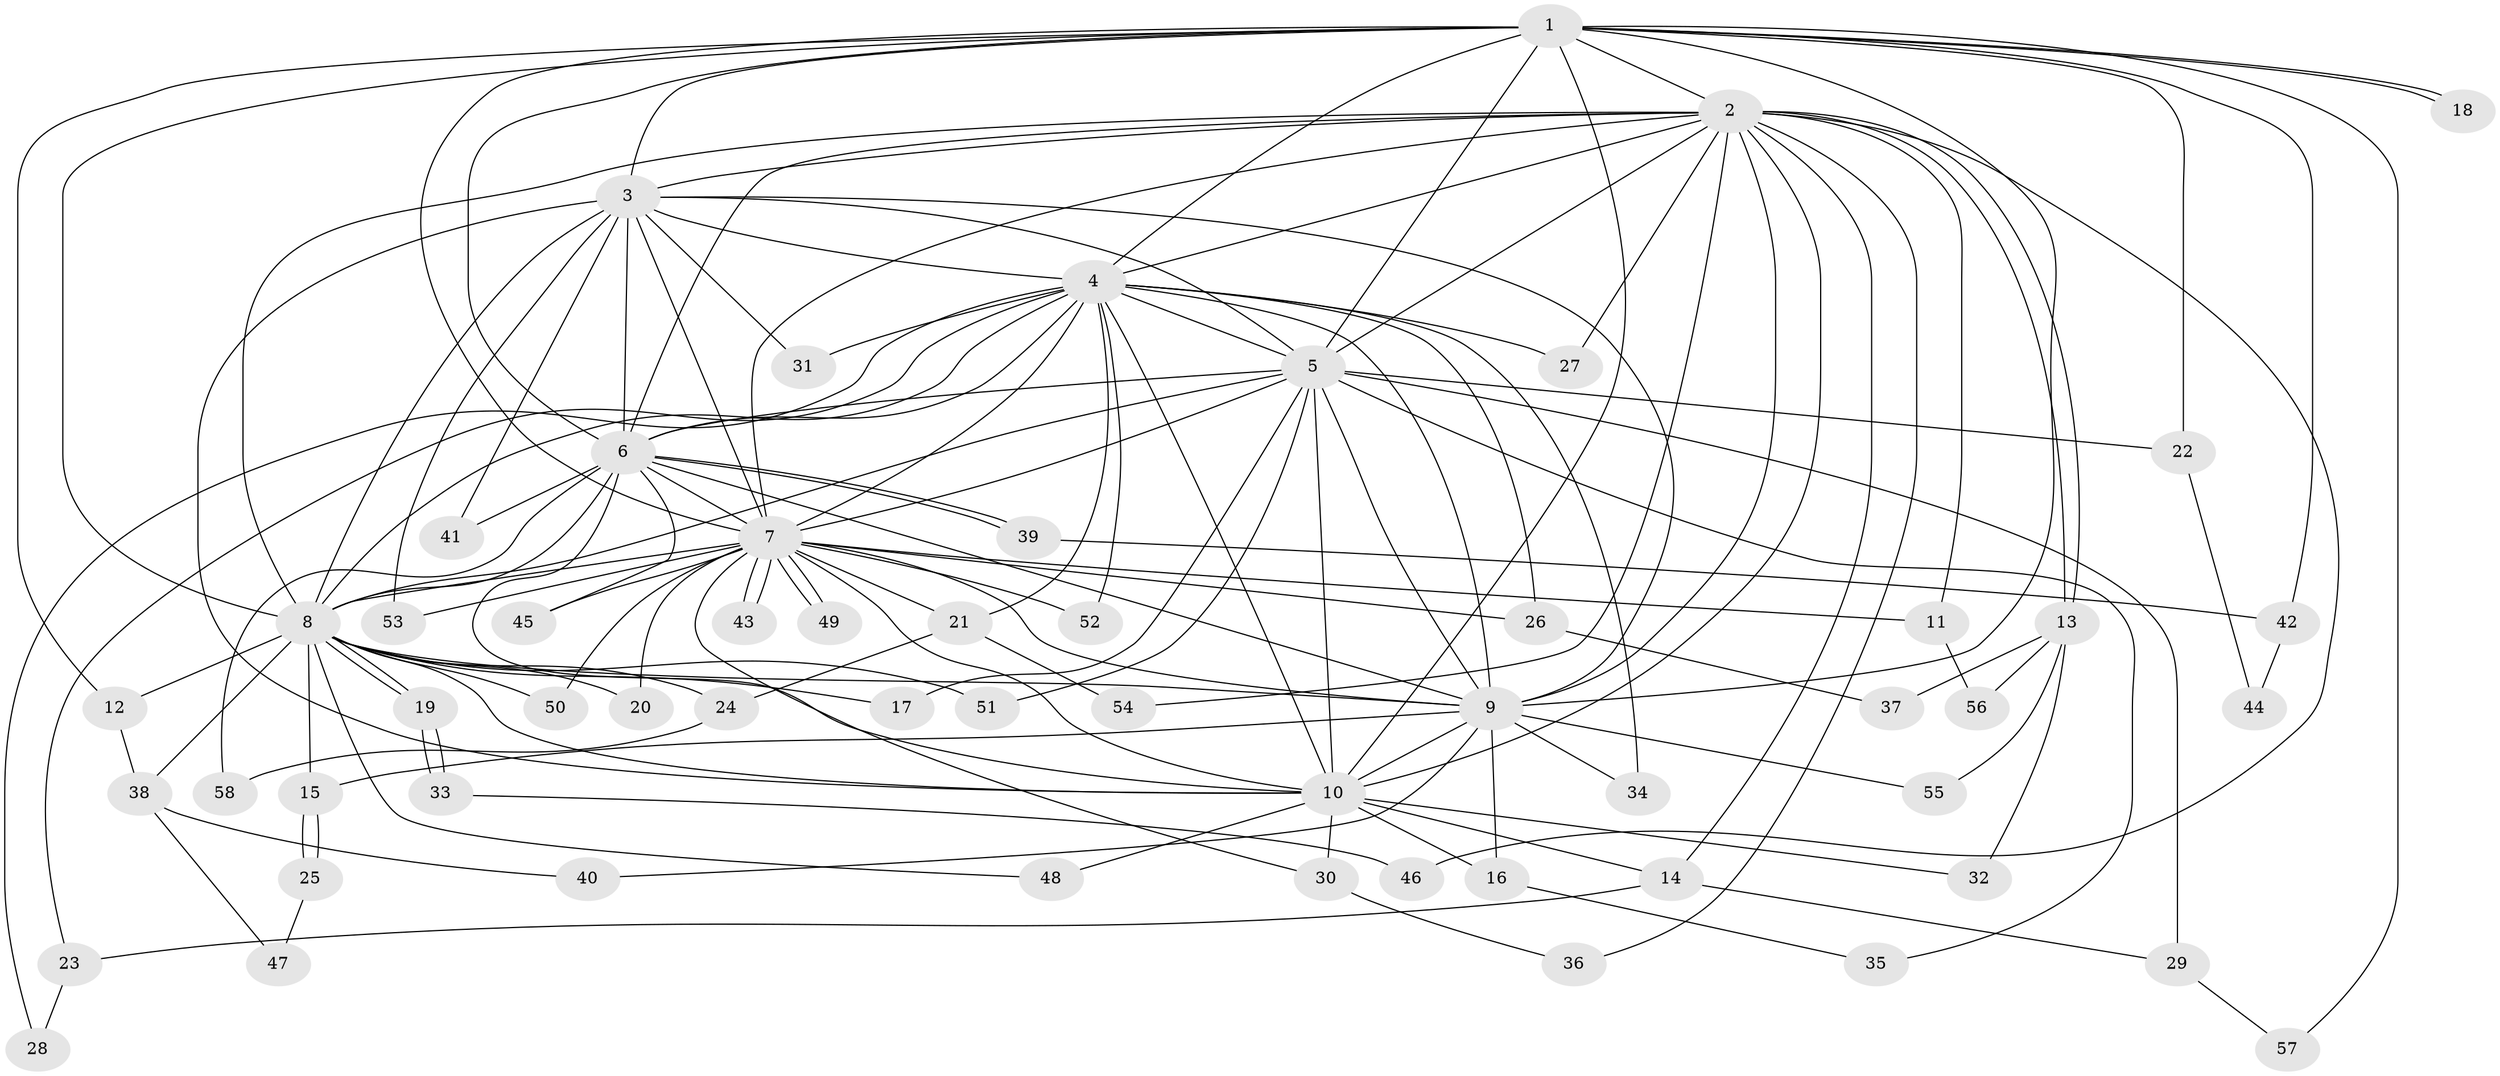 // Generated by graph-tools (version 1.1) at 2025/11/02/27/25 16:11:04]
// undirected, 58 vertices, 141 edges
graph export_dot {
graph [start="1"]
  node [color=gray90,style=filled];
  1;
  2;
  3;
  4;
  5;
  6;
  7;
  8;
  9;
  10;
  11;
  12;
  13;
  14;
  15;
  16;
  17;
  18;
  19;
  20;
  21;
  22;
  23;
  24;
  25;
  26;
  27;
  28;
  29;
  30;
  31;
  32;
  33;
  34;
  35;
  36;
  37;
  38;
  39;
  40;
  41;
  42;
  43;
  44;
  45;
  46;
  47;
  48;
  49;
  50;
  51;
  52;
  53;
  54;
  55;
  56;
  57;
  58;
  1 -- 2;
  1 -- 3;
  1 -- 4;
  1 -- 5;
  1 -- 6;
  1 -- 7;
  1 -- 8;
  1 -- 9;
  1 -- 10;
  1 -- 12;
  1 -- 18;
  1 -- 18;
  1 -- 22;
  1 -- 42;
  1 -- 57;
  2 -- 3;
  2 -- 4;
  2 -- 5;
  2 -- 6;
  2 -- 7;
  2 -- 8;
  2 -- 9;
  2 -- 10;
  2 -- 11;
  2 -- 13;
  2 -- 13;
  2 -- 14;
  2 -- 27;
  2 -- 36;
  2 -- 46;
  2 -- 54;
  3 -- 4;
  3 -- 5;
  3 -- 6;
  3 -- 7;
  3 -- 8;
  3 -- 9;
  3 -- 10;
  3 -- 31;
  3 -- 41;
  3 -- 53;
  4 -- 5;
  4 -- 6;
  4 -- 7;
  4 -- 8;
  4 -- 9;
  4 -- 10;
  4 -- 21;
  4 -- 23;
  4 -- 26;
  4 -- 27;
  4 -- 28;
  4 -- 31;
  4 -- 34;
  4 -- 52;
  5 -- 6;
  5 -- 7;
  5 -- 8;
  5 -- 9;
  5 -- 10;
  5 -- 17;
  5 -- 22;
  5 -- 29;
  5 -- 35;
  5 -- 51;
  6 -- 7;
  6 -- 8;
  6 -- 9;
  6 -- 10;
  6 -- 39;
  6 -- 39;
  6 -- 41;
  6 -- 45;
  6 -- 58;
  7 -- 8;
  7 -- 9;
  7 -- 10;
  7 -- 11;
  7 -- 20;
  7 -- 21;
  7 -- 26;
  7 -- 30;
  7 -- 43;
  7 -- 43;
  7 -- 45;
  7 -- 49;
  7 -- 49;
  7 -- 50;
  7 -- 52;
  7 -- 53;
  8 -- 9;
  8 -- 10;
  8 -- 12;
  8 -- 15;
  8 -- 17;
  8 -- 19;
  8 -- 19;
  8 -- 20;
  8 -- 24;
  8 -- 38;
  8 -- 48;
  8 -- 50;
  8 -- 51;
  9 -- 10;
  9 -- 15;
  9 -- 16;
  9 -- 34;
  9 -- 40;
  9 -- 55;
  10 -- 14;
  10 -- 16;
  10 -- 30;
  10 -- 32;
  10 -- 48;
  11 -- 56;
  12 -- 38;
  13 -- 32;
  13 -- 37;
  13 -- 55;
  13 -- 56;
  14 -- 23;
  14 -- 29;
  15 -- 25;
  15 -- 25;
  16 -- 35;
  19 -- 33;
  19 -- 33;
  21 -- 24;
  21 -- 54;
  22 -- 44;
  23 -- 28;
  24 -- 58;
  25 -- 47;
  26 -- 37;
  29 -- 57;
  30 -- 36;
  33 -- 46;
  38 -- 40;
  38 -- 47;
  39 -- 42;
  42 -- 44;
}
